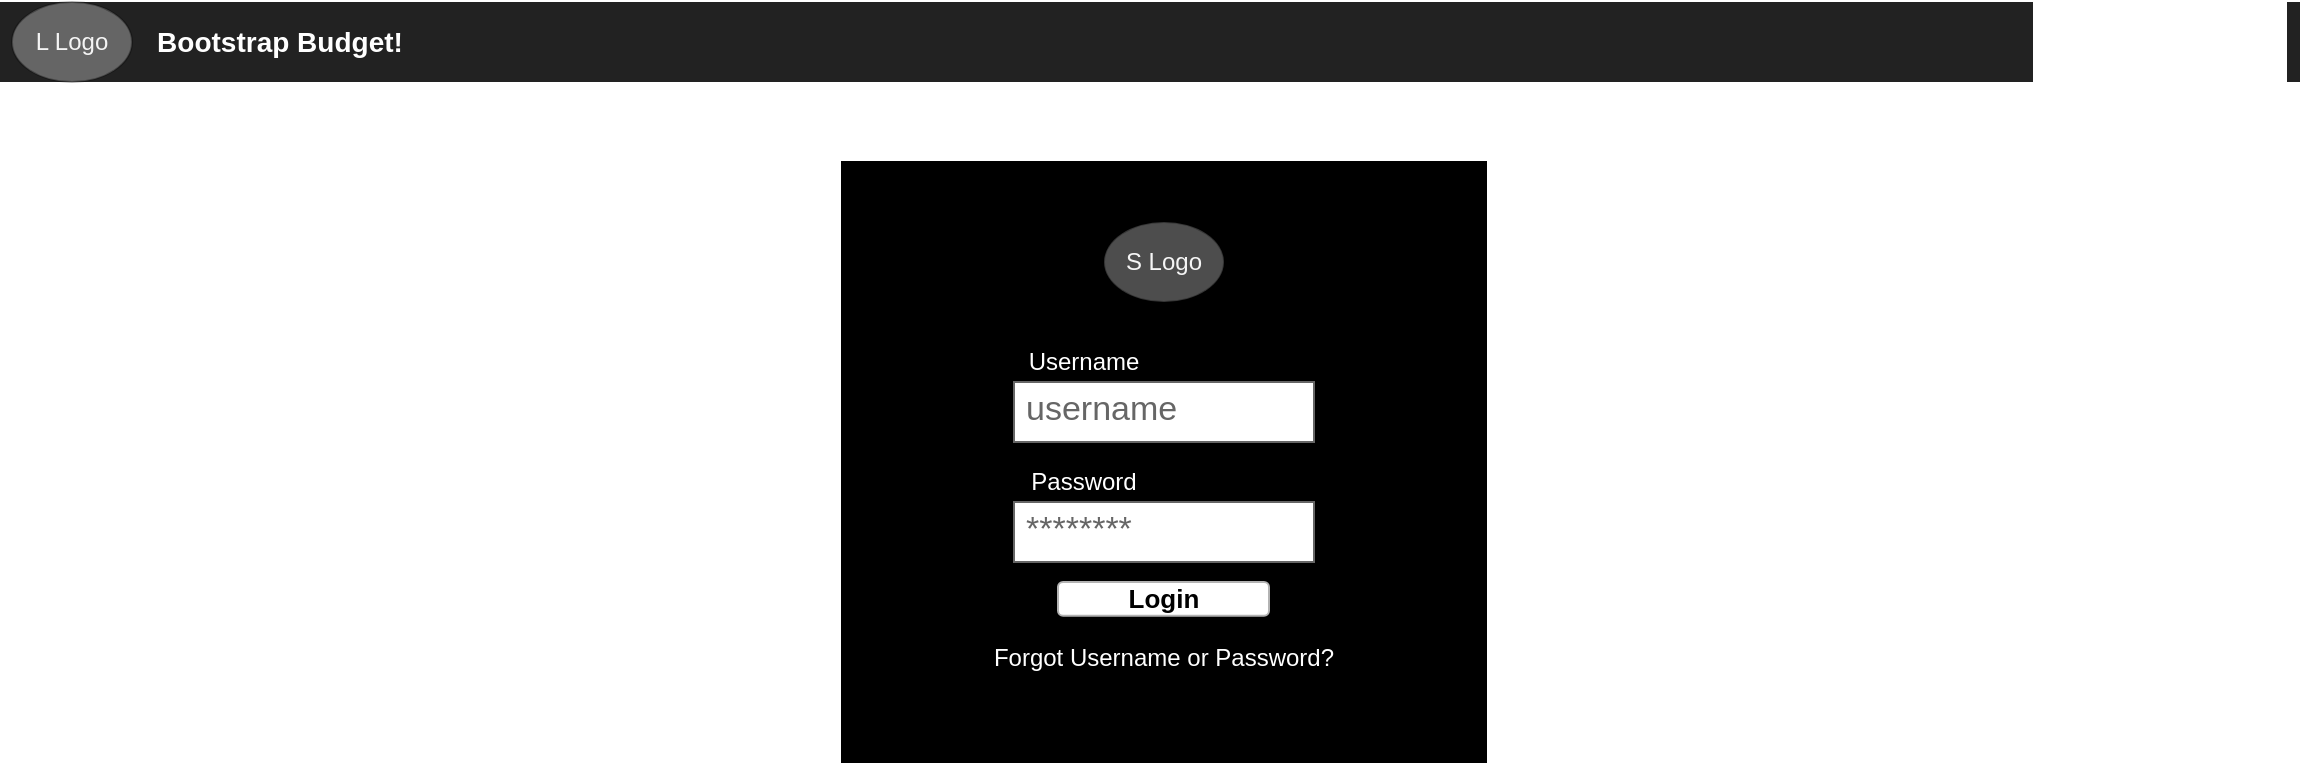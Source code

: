 <mxfile version="13.7.7" type="github"><diagram name="Page-1" id="c9db0220-8083-56f3-ca83-edcdcd058819"><mxGraphModel dx="1182" dy="732" grid="1" gridSize="10" guides="1" tooltips="1" connect="1" arrows="1" fold="1" page="1" pageScale="1.5" pageWidth="826" pageHeight="1169" background="#ffffff" math="0" shadow="0"><root><mxCell id="0" style=";html=1;"/><mxCell id="1" style=";html=1;" parent="0"/><mxCell id="3d76a8aef4d5c911-1" value="" style="html=1;shadow=0;dashed=0;shape=mxgraph.bootstrap.rect;fillColor=#222222;strokeColor=none;whiteSpace=wrap;rounded=0;fontSize=12;fontColor=#000000;align=center;fontStyle=1;" parent="1" vertex="1"><mxGeometry x="38" y="70" width="1150" height="40" as="geometry"/></mxCell><mxCell id="3d76a8aef4d5c911-2" value="Bootstrap Budget!" style="html=1;shadow=0;dashed=0;fillColor=none;strokeColor=none;shape=mxgraph.bootstrap.rect;fontSize=14;whiteSpace=wrap;fontStyle=1;fontColor=#FFFFFF;" parent="3d76a8aef4d5c911-1" vertex="1"><mxGeometry x="65" width="150" height="40" as="geometry"/></mxCell><mxCell id="Nner8vEzbAquBmYjIafv-1" value="L Logo" style="ellipse;whiteSpace=wrap;html=1;opacity=30;fontColor=#F5F5F5;" parent="3d76a8aef4d5c911-1" vertex="1"><mxGeometry x="6" width="60" height="40" as="geometry"/></mxCell><mxCell id="3d76a8aef4d5c911-24" value="" style="strokeWidth=1;shadow=0;dashed=0;align=left;html=1;shape=mxgraph.mockup.text.textBox;fontColor=#000000;align=left;fontSize=12;spacingLeft=4;spacingTop=-3;strokeColor=#000000;mainText=;fontFamily=Helvetica;fillColor=#000000;" parent="1" vertex="1"><mxGeometry x="459" y="150" width="322" height="300" as="geometry"/></mxCell><mxCell id="LN3bLIRxrWIpqtee3YO_-17" value="S Logo" style="ellipse;whiteSpace=wrap;html=1;opacity=30;fontColor=#F5F5F5;fillColor=#FFFFFF;" parent="1" vertex="1"><mxGeometry x="590" y="180" width="60" height="40" as="geometry"/></mxCell><mxCell id="qwVjF2ckBcevLdFG7tM8-1" value="username" style="strokeWidth=1;shadow=0;dashed=0;align=center;html=1;shape=mxgraph.mockup.text.textBox;fontColor=#666666;align=left;fontSize=17;spacingLeft=4;spacingTop=-3;strokeColor=#666666;mainText=;fillColor=#FFFFFF;" vertex="1" parent="1"><mxGeometry x="545" y="260" width="150" height="30" as="geometry"/></mxCell><mxCell id="qwVjF2ckBcevLdFG7tM8-2" value="********" style="strokeWidth=1;shadow=0;dashed=0;align=center;html=1;shape=mxgraph.mockup.text.textBox;fontColor=#666666;align=left;fontSize=17;spacingLeft=4;spacingTop=-3;strokeColor=#666666;mainText=;fillColor=#FFFFFF;" vertex="1" parent="1"><mxGeometry x="545" y="320" width="150" height="30" as="geometry"/></mxCell><mxCell id="qwVjF2ckBcevLdFG7tM8-3" value="Username" style="text;html=1;strokeColor=none;fillColor=none;align=center;verticalAlign=middle;whiteSpace=wrap;rounded=0;fontColor=#FFFFFF;" vertex="1" parent="1"><mxGeometry x="545" y="240" width="70" height="20" as="geometry"/></mxCell><mxCell id="qwVjF2ckBcevLdFG7tM8-4" value="Password" style="text;html=1;strokeColor=none;fillColor=none;align=center;verticalAlign=middle;whiteSpace=wrap;rounded=0;fontColor=#FFFFFF;" vertex="1" parent="1"><mxGeometry x="545" y="300" width="70" height="20" as="geometry"/></mxCell><mxCell id="qwVjF2ckBcevLdFG7tM8-5" value="Forgot Username or Password?" style="text;html=1;strokeColor=none;fillColor=none;align=center;verticalAlign=middle;whiteSpace=wrap;rounded=0;fontColor=#FFFFFF;" vertex="1" parent="1"><mxGeometry x="524" y="388" width="192" height="20" as="geometry"/></mxCell><mxCell id="qwVjF2ckBcevLdFG7tM8-6" value="&lt;b&gt;&lt;font style=&quot;font-size: 13px&quot;&gt;Login&lt;/font&gt;&lt;/b&gt;" style="rounded=1;html=1;shadow=0;dashed=0;whiteSpace=wrap;fontSize=10;align=center;strokeColor=#B3B3B3;fillColor=#FFFFFF;" vertex="1" parent="1"><mxGeometry x="567" y="360" width="105.5" height="16.88" as="geometry"/></mxCell></root></mxGraphModel></diagram></mxfile>